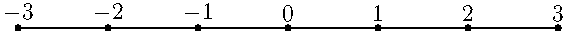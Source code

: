 size(10cm,0,IgnoreAspect);

draw((-3,0)--(3,0));

dot("$0$",(0,0),N);
dot("$1$",(1,0),N);
dot("$2$",(2,0),N);
dot("$3$",(3,0),N);
dot("$-1$",(-1,0),N);
dot("$-2$",(-2,0),N);
dot("$-3$",(-3,0),N);

